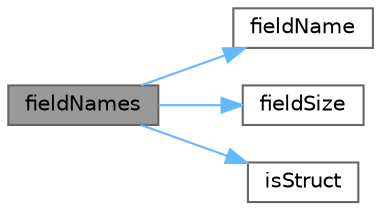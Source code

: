 digraph "fieldNames"
{
 // LATEX_PDF_SIZE
  bgcolor="transparent";
  edge [fontname=Helvetica,fontsize=10,labelfontname=Helvetica,labelfontsize=10];
  node [fontname=Helvetica,fontsize=10,shape=box,height=0.2,width=0.4];
  rankdir="LR";
  Node1 [id="Node000001",label="fieldNames",height=0.2,width=0.4,color="gray40", fillcolor="grey60", style="filled", fontcolor="black",tooltip="Get field names of a struct array."];
  Node1 -> Node2 [id="edge1_Node000001_Node000002",color="steelblue1",style="solid",tooltip=" "];
  Node2 [id="Node000002",label="fieldName",height=0.2,width=0.4,color="grey40", fillcolor="white", style="filled",URL="$classmexplus_1_1_mx_array.html#a63ca552c4210bb65f89217983da5ff79",tooltip="Get field name of a struct array."];
  Node1 -> Node3 [id="edge2_Node000001_Node000003",color="steelblue1",style="solid",tooltip=" "];
  Node3 [id="Node000003",label="fieldSize",height=0.2,width=0.4,color="grey40", fillcolor="white", style="filled",URL="$classmexplus_1_1_mx_array.html#a8bfeef980c4034b39e7f68bfcf2b9e95",tooltip="Number of fields in a struct array."];
  Node1 -> Node4 [id="edge3_Node000001_Node000004",color="steelblue1",style="solid",tooltip=" "];
  Node4 [id="Node000004",label="isStruct",height=0.2,width=0.4,color="grey40", fillcolor="white", style="filled",URL="$classmexplus_1_1_mx_array.html#a758ce87c14717772fdb523b02740808e",tooltip="Determine whether input is structure array."];
}
